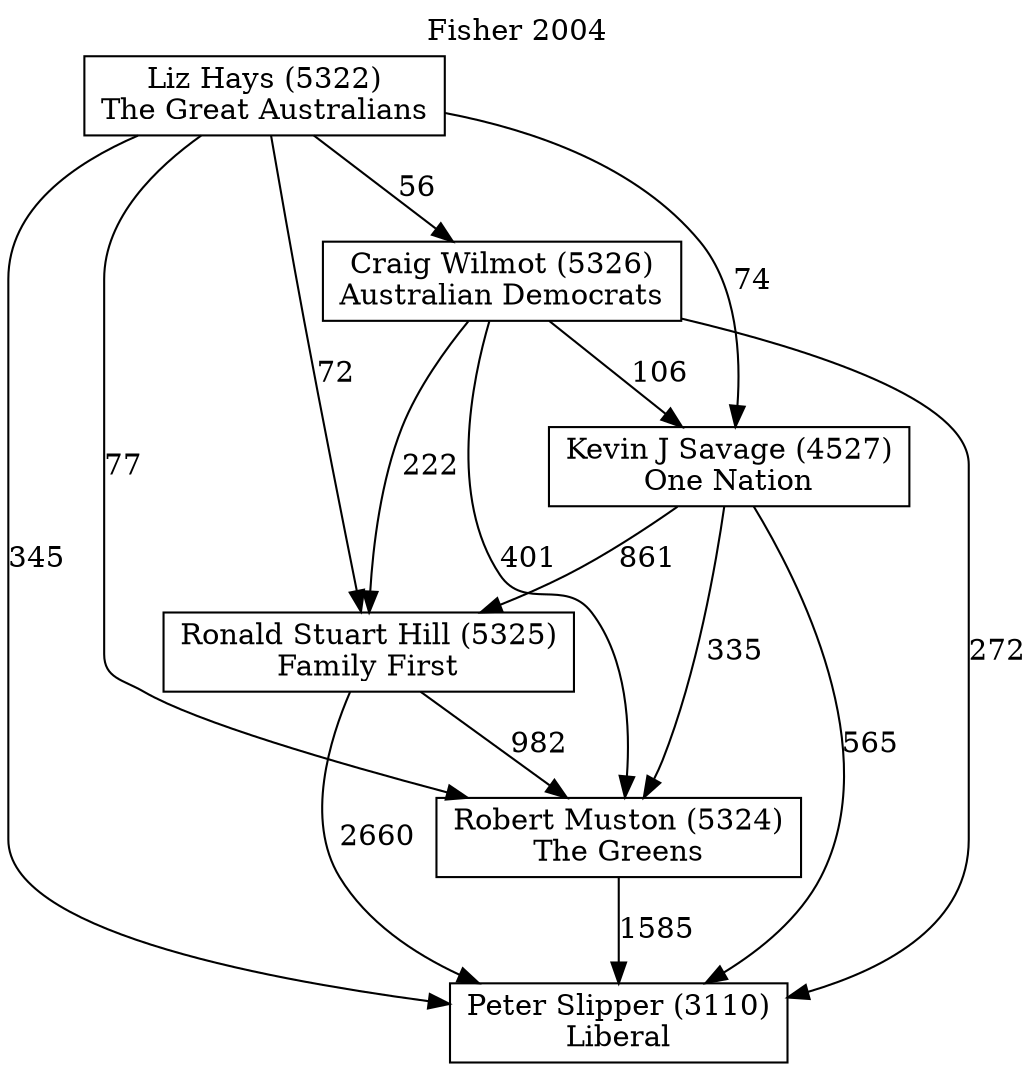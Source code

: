 // House preference flow
digraph "Peter Slipper (3110)_Fisher_2004" {
	graph [label="Fisher 2004" labelloc=t mclimit=2]
	node [shape=box]
	"Peter Slipper (3110)" [label="Peter Slipper (3110)
Liberal"]
	"Robert Muston (5324)" [label="Robert Muston (5324)
The Greens"]
	"Ronald Stuart Hill (5325)" [label="Ronald Stuart Hill (5325)
Family First"]
	"Kevin J Savage (4527)" [label="Kevin J Savage (4527)
One Nation"]
	"Craig Wilmot (5326)" [label="Craig Wilmot (5326)
Australian Democrats"]
	"Liz Hays (5322)" [label="Liz Hays (5322)
The Great Australians"]
	"Robert Muston (5324)" -> "Peter Slipper (3110)" [label=1585]
	"Ronald Stuart Hill (5325)" -> "Robert Muston (5324)" [label=982]
	"Kevin J Savage (4527)" -> "Ronald Stuart Hill (5325)" [label=861]
	"Craig Wilmot (5326)" -> "Kevin J Savage (4527)" [label=106]
	"Liz Hays (5322)" -> "Craig Wilmot (5326)" [label=56]
	"Ronald Stuart Hill (5325)" -> "Peter Slipper (3110)" [label=2660]
	"Kevin J Savage (4527)" -> "Peter Slipper (3110)" [label=565]
	"Craig Wilmot (5326)" -> "Peter Slipper (3110)" [label=272]
	"Liz Hays (5322)" -> "Peter Slipper (3110)" [label=345]
	"Liz Hays (5322)" -> "Kevin J Savage (4527)" [label=74]
	"Craig Wilmot (5326)" -> "Ronald Stuart Hill (5325)" [label=222]
	"Liz Hays (5322)" -> "Ronald Stuart Hill (5325)" [label=72]
	"Kevin J Savage (4527)" -> "Robert Muston (5324)" [label=335]
	"Craig Wilmot (5326)" -> "Robert Muston (5324)" [label=401]
	"Liz Hays (5322)" -> "Robert Muston (5324)" [label=77]
}
